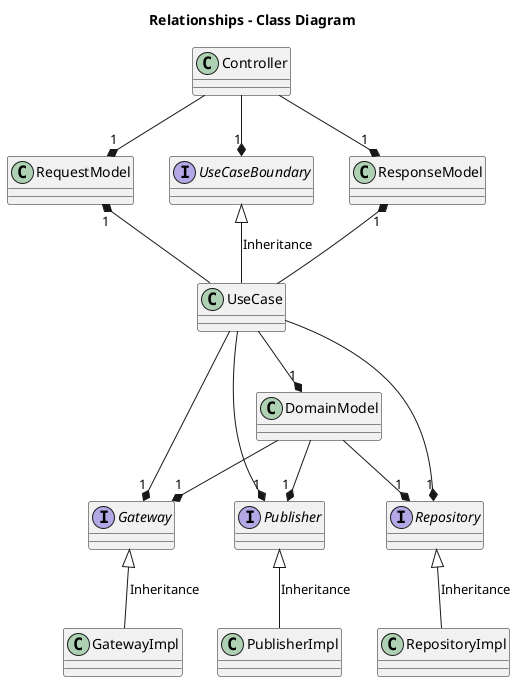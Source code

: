 @startuml

title Relationships - Class Diagram


class Controller
class RequestModel
interface UseCaseBoundary
class ResponseModel
class UseCase
interface Gateway
interface Repository
class DomainModel
class GatewayImpl
class RepositoryImpl
interface Publisher
class PublisherImpl

RequestModel "1" *-up- Controller
ResponseModel "1" *-up- Controller
UseCaseBoundary "1" *-up- Controller

Repository "1" *-up- UseCase
Gateway "1" *-up- UseCase
Publisher "1" *-up- UseCase

RequestModel "1" *-down- UseCase
ResponseModel "1" *-down- UseCase

DomainModel "1" *-up- UseCase

Gateway "1" *-up- DomainModel
Repository "1" *-up- DomainModel
Publisher "1" *-up- DomainModel

Gateway <|-down- GatewayImpl: Inheritance
Repository <|-down- RepositoryImpl: Inheritance
UseCaseBoundary <|-down- UseCase: Inheritance
Publisher <|-down- PublisherImpl: Inheritance


@enduml